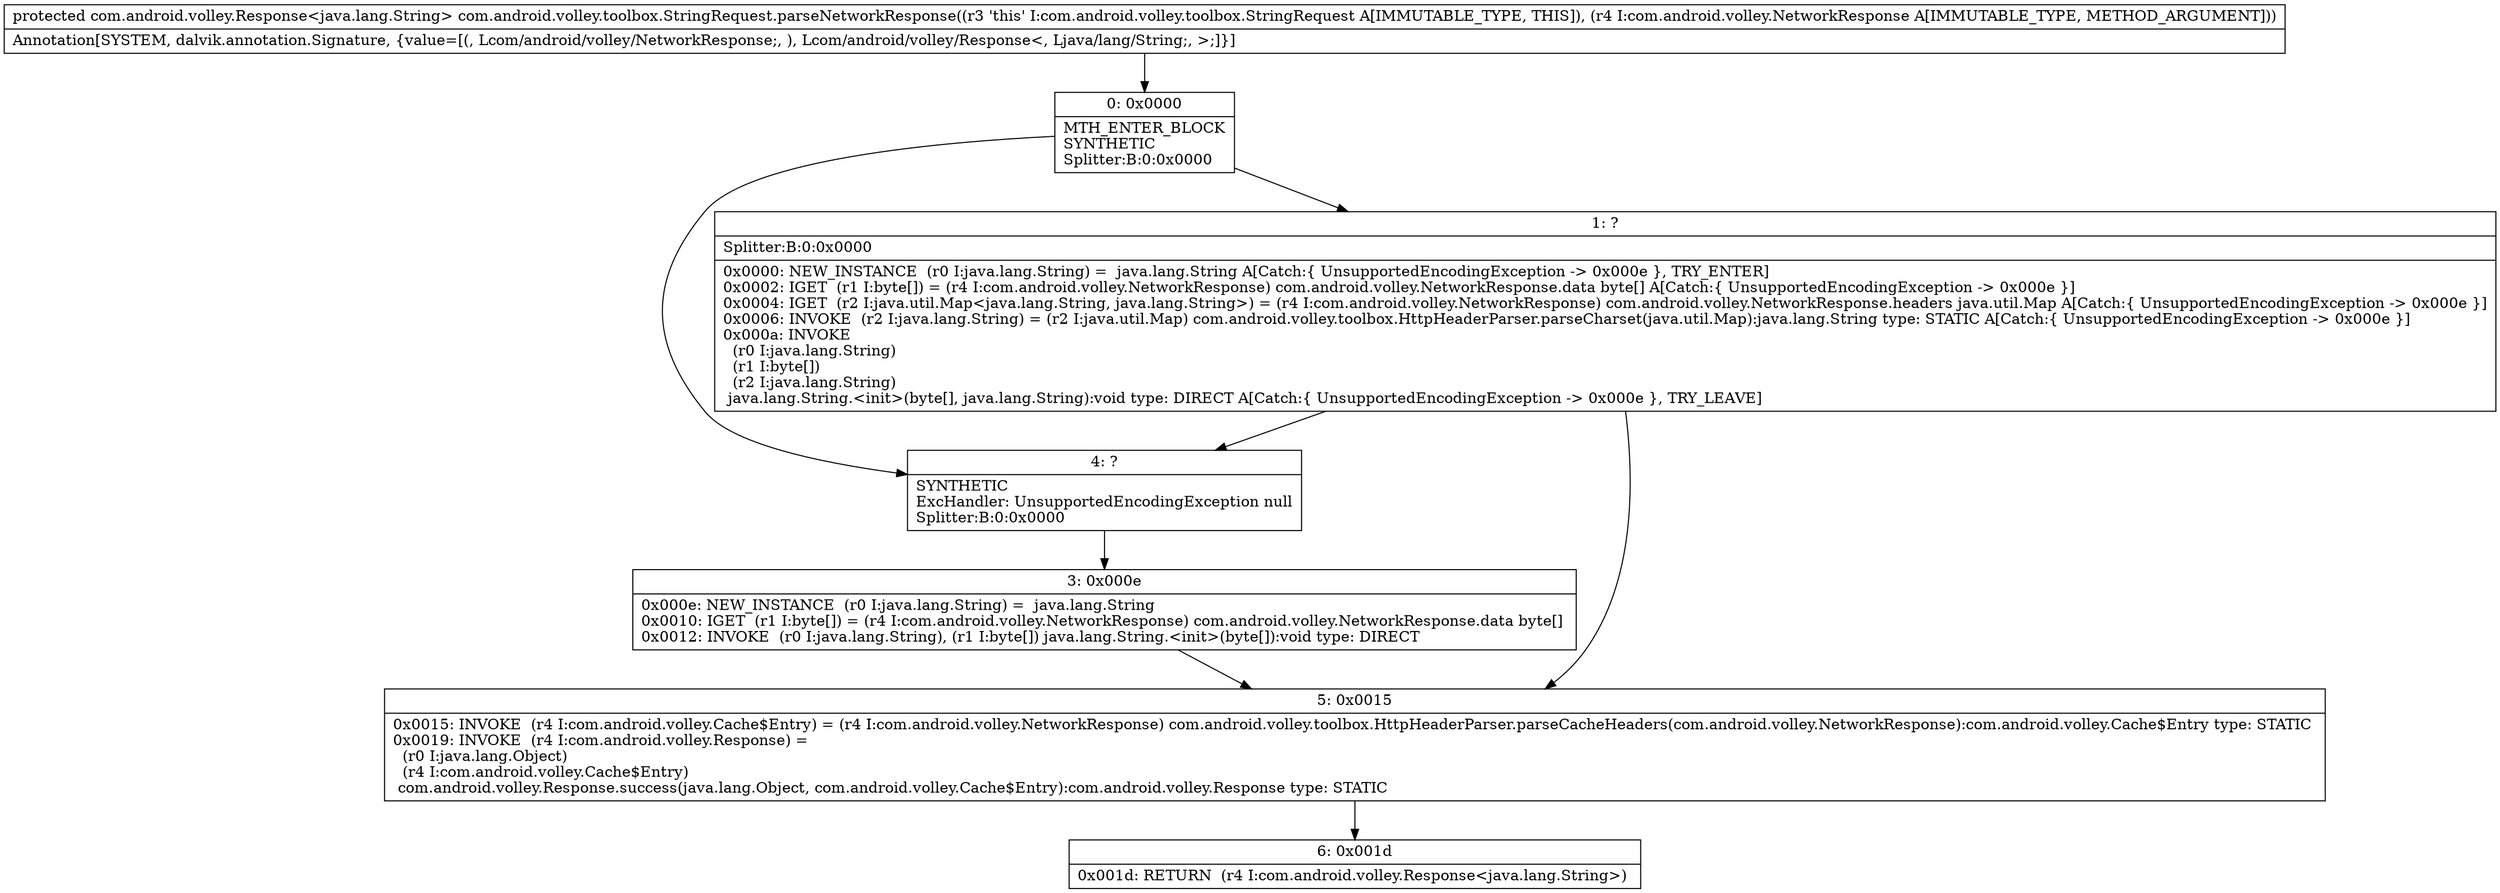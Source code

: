 digraph "CFG forcom.android.volley.toolbox.StringRequest.parseNetworkResponse(Lcom\/android\/volley\/NetworkResponse;)Lcom\/android\/volley\/Response;" {
Node_0 [shape=record,label="{0\:\ 0x0000|MTH_ENTER_BLOCK\lSYNTHETIC\lSplitter:B:0:0x0000\l}"];
Node_1 [shape=record,label="{1\:\ ?|Splitter:B:0:0x0000\l|0x0000: NEW_INSTANCE  (r0 I:java.lang.String) =  java.lang.String A[Catch:\{ UnsupportedEncodingException \-\> 0x000e \}, TRY_ENTER]\l0x0002: IGET  (r1 I:byte[]) = (r4 I:com.android.volley.NetworkResponse) com.android.volley.NetworkResponse.data byte[] A[Catch:\{ UnsupportedEncodingException \-\> 0x000e \}]\l0x0004: IGET  (r2 I:java.util.Map\<java.lang.String, java.lang.String\>) = (r4 I:com.android.volley.NetworkResponse) com.android.volley.NetworkResponse.headers java.util.Map A[Catch:\{ UnsupportedEncodingException \-\> 0x000e \}]\l0x0006: INVOKE  (r2 I:java.lang.String) = (r2 I:java.util.Map) com.android.volley.toolbox.HttpHeaderParser.parseCharset(java.util.Map):java.lang.String type: STATIC A[Catch:\{ UnsupportedEncodingException \-\> 0x000e \}]\l0x000a: INVOKE  \l  (r0 I:java.lang.String)\l  (r1 I:byte[])\l  (r2 I:java.lang.String)\l java.lang.String.\<init\>(byte[], java.lang.String):void type: DIRECT A[Catch:\{ UnsupportedEncodingException \-\> 0x000e \}, TRY_LEAVE]\l}"];
Node_3 [shape=record,label="{3\:\ 0x000e|0x000e: NEW_INSTANCE  (r0 I:java.lang.String) =  java.lang.String \l0x0010: IGET  (r1 I:byte[]) = (r4 I:com.android.volley.NetworkResponse) com.android.volley.NetworkResponse.data byte[] \l0x0012: INVOKE  (r0 I:java.lang.String), (r1 I:byte[]) java.lang.String.\<init\>(byte[]):void type: DIRECT \l}"];
Node_4 [shape=record,label="{4\:\ ?|SYNTHETIC\lExcHandler: UnsupportedEncodingException null\lSplitter:B:0:0x0000\l}"];
Node_5 [shape=record,label="{5\:\ 0x0015|0x0015: INVOKE  (r4 I:com.android.volley.Cache$Entry) = (r4 I:com.android.volley.NetworkResponse) com.android.volley.toolbox.HttpHeaderParser.parseCacheHeaders(com.android.volley.NetworkResponse):com.android.volley.Cache$Entry type: STATIC \l0x0019: INVOKE  (r4 I:com.android.volley.Response) = \l  (r0 I:java.lang.Object)\l  (r4 I:com.android.volley.Cache$Entry)\l com.android.volley.Response.success(java.lang.Object, com.android.volley.Cache$Entry):com.android.volley.Response type: STATIC \l}"];
Node_6 [shape=record,label="{6\:\ 0x001d|0x001d: RETURN  (r4 I:com.android.volley.Response\<java.lang.String\>) \l}"];
MethodNode[shape=record,label="{protected com.android.volley.Response\<java.lang.String\> com.android.volley.toolbox.StringRequest.parseNetworkResponse((r3 'this' I:com.android.volley.toolbox.StringRequest A[IMMUTABLE_TYPE, THIS]), (r4 I:com.android.volley.NetworkResponse A[IMMUTABLE_TYPE, METHOD_ARGUMENT]))  | Annotation[SYSTEM, dalvik.annotation.Signature, \{value=[(, Lcom\/android\/volley\/NetworkResponse;, ), Lcom\/android\/volley\/Response\<, Ljava\/lang\/String;, \>;]\}]\l}"];
MethodNode -> Node_0;
Node_0 -> Node_1;
Node_0 -> Node_4;
Node_1 -> Node_4;
Node_1 -> Node_5;
Node_3 -> Node_5;
Node_4 -> Node_3;
Node_5 -> Node_6;
}

